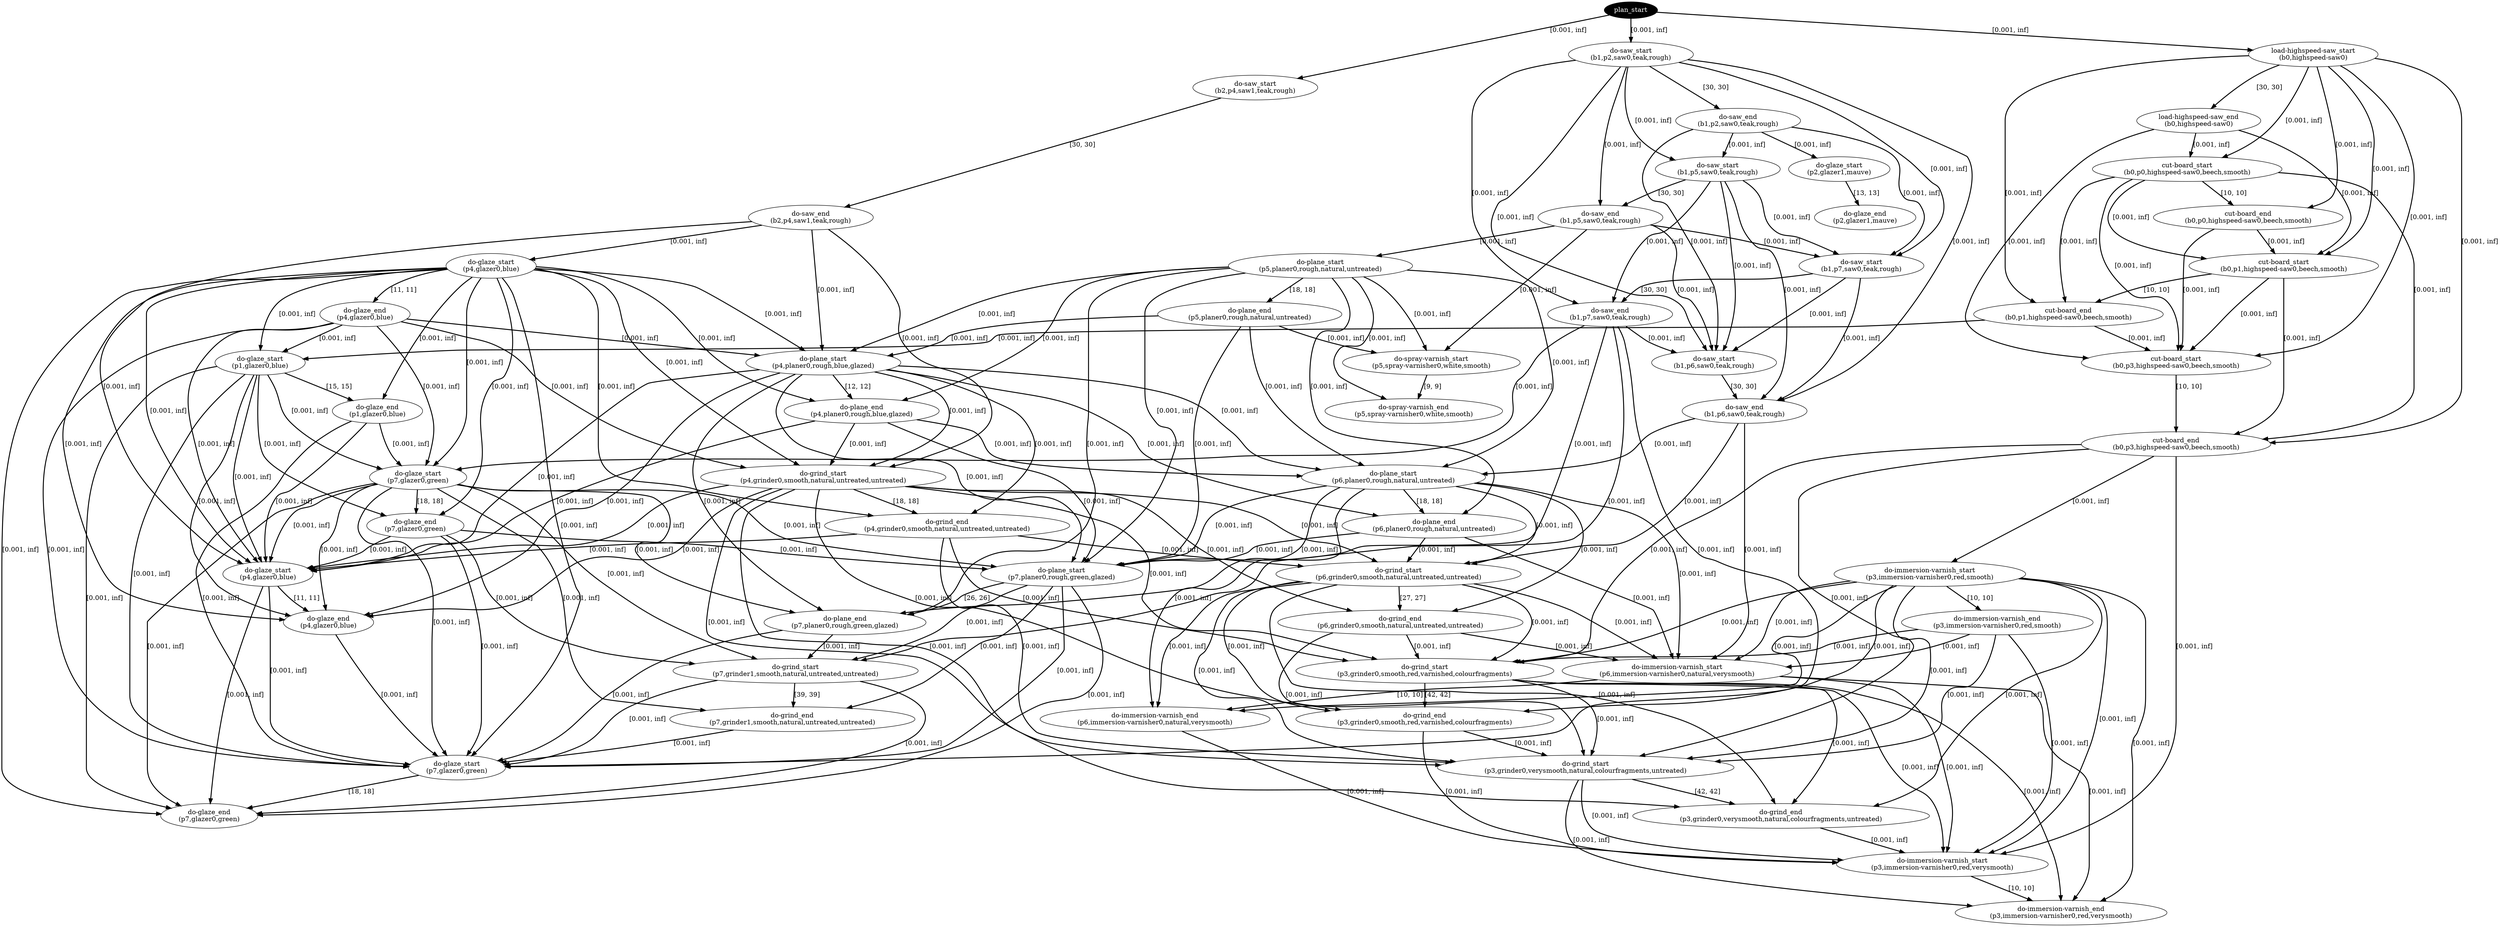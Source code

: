 digraph plan {
0[ label="plan_start",style=filled,fillcolor=black,fontcolor=white];
1[ label="do-saw_start
(b1,p2,saw0,teak,rough)"];
2[ label="do-saw_end
(b1,p2,saw0,teak,rough)"];
3[ label="do-saw_start
(b2,p4,saw1,teak,rough)"];
4[ label="do-saw_end
(b2,p4,saw1,teak,rough)"];
5[ label="load-highspeed-saw_start
(b0,highspeed-saw0)"];
6[ label="load-highspeed-saw_end
(b0,highspeed-saw0)"];
7[ label="cut-board_start
(b0,p0,highspeed-saw0,beech,smooth)"];
8[ label="cut-board_end
(b0,p0,highspeed-saw0,beech,smooth)"];
9[ label="do-glaze_start
(p4,glazer0,blue)"];
10[ label="do-glaze_end
(p4,glazer0,blue)"];
11[ label="do-glaze_start
(p2,glazer1,mauve)"];
12[ label="do-glaze_end
(p2,glazer1,mauve)"];
13[ label="do-saw_start
(b1,p5,saw0,teak,rough)"];
14[ label="do-saw_end
(b1,p5,saw0,teak,rough)"];
15[ label="cut-board_start
(b0,p1,highspeed-saw0,beech,smooth)"];
16[ label="cut-board_end
(b0,p1,highspeed-saw0,beech,smooth)"];
17[ label="do-glaze_start
(p1,glazer0,blue)"];
18[ label="do-glaze_end
(p1,glazer0,blue)"];
19[ label="cut-board_start
(b0,p3,highspeed-saw0,beech,smooth)"];
20[ label="cut-board_end
(b0,p3,highspeed-saw0,beech,smooth)"];
21[ label="do-plane_start
(p5,planer0,rough,natural,untreated)"];
22[ label="do-plane_end
(p5,planer0,rough,natural,untreated)"];
23[ label="do-saw_start
(b1,p7,saw0,teak,rough)"];
24[ label="do-saw_end
(b1,p7,saw0,teak,rough)"];
25[ label="do-immersion-varnish_start
(p3,immersion-varnisher0,red,smooth)"];
26[ label="do-immersion-varnish_end
(p3,immersion-varnisher0,red,smooth)"];
27[ label="do-spray-varnish_start
(p5,spray-varnisher0,white,smooth)"];
28[ label="do-spray-varnish_end
(p5,spray-varnisher0,white,smooth)"];
29[ label="do-plane_start
(p4,planer0,rough,blue,glazed)"];
30[ label="do-plane_end
(p4,planer0,rough,blue,glazed)"];
31[ label="do-glaze_start
(p7,glazer0,green)"];
32[ label="do-glaze_end
(p7,glazer0,green)"];
33[ label="do-saw_start
(b1,p6,saw0,teak,rough)"];
34[ label="do-saw_end
(b1,p6,saw0,teak,rough)"];
35[ label="do-grind_start
(p4,grinder0,smooth,natural,untreated,untreated)"];
36[ label="do-grind_end
(p4,grinder0,smooth,natural,untreated,untreated)"];
37[ label="do-glaze_start
(p4,glazer0,blue)"];
38[ label="do-glaze_end
(p4,glazer0,blue)"];
39[ label="do-plane_start
(p6,planer0,rough,natural,untreated)"];
40[ label="do-plane_end
(p6,planer0,rough,natural,untreated)"];
41[ label="do-grind_start
(p6,grinder0,smooth,natural,untreated,untreated)"];
42[ label="do-grind_end
(p6,grinder0,smooth,natural,untreated,untreated)"];
43[ label="do-plane_start
(p7,planer0,rough,green,glazed)"];
44[ label="do-plane_end
(p7,planer0,rough,green,glazed)"];
45[ label="do-grind_start
(p7,grinder1,smooth,natural,untreated,untreated)"];
46[ label="do-grind_end
(p7,grinder1,smooth,natural,untreated,untreated)"];
47[ label="do-immersion-varnish_start
(p6,immersion-varnisher0,natural,verysmooth)"];
48[ label="do-immersion-varnish_end
(p6,immersion-varnisher0,natural,verysmooth)"];
49[ label="do-grind_start
(p3,grinder0,smooth,red,varnished,colourfragments)"];
50[ label="do-grind_end
(p3,grinder0,smooth,red,varnished,colourfragments)"];
51[ label="do-glaze_start
(p7,glazer0,green)"];
52[ label="do-glaze_end
(p7,glazer0,green)"];
53[ label="do-grind_start
(p3,grinder0,verysmooth,natural,colourfragments,untreated)"];
54[ label="do-grind_end
(p3,grinder0,verysmooth,natural,colourfragments,untreated)"];
55[ label="do-immersion-varnish_start
(p3,immersion-varnisher0,red,verysmooth)"];
56[ label="do-immersion-varnish_end
(p3,immersion-varnisher0,red,verysmooth)"];
"0" -> "1" [ label="[0.001, inf]" , penwidth=2, color="black"]
"0" -> "3" [ label="[0.001, inf]" , penwidth=2, color="black"]
"0" -> "5" [ label="[0.001, inf]" , penwidth=2, color="black"]
"1" -> "2" [ label="[30, 30]" , penwidth=2, color="black"]
"3" -> "4" [ label="[30, 30]" , penwidth=2, color="black"]
"5" -> "6" [ label="[30, 30]" , penwidth=2, color="black"]
"6" -> "7" [ label="[0.001, inf]" , penwidth=2, color="black"]
"5" -> "7" [ label="[0.001, inf]" , penwidth=2, color="black"]
"4" -> "9" [ label="[0.001, inf]" , penwidth=2, color="black"]
"2" -> "11" [ label="[0.001, inf]" , penwidth=2, color="black"]
"2" -> "13" [ label="[0.001, inf]" , penwidth=2, color="black"]
"1" -> "13" [ label="[0.001, inf]" , penwidth=2, color="black"]
"7" -> "8" [ label="[10, 10]" , penwidth=2, color="black"]
"5" -> "8" [ label="[0.001, inf]" , penwidth=2, color="black"]
"8" -> "15" [ label="[0.001, inf]" , penwidth=2, color="black"]
"6" -> "15" [ label="[0.001, inf]" , penwidth=2, color="black"]
"7" -> "15" [ label="[0.001, inf]" , penwidth=2, color="black"]
"5" -> "15" [ label="[0.001, inf]" , penwidth=2, color="black"]
"9" -> "10" [ label="[11, 11]" , penwidth=2, color="black"]
"11" -> "12" [ label="[13, 13]" , penwidth=2, color="black"]
"15" -> "16" [ label="[10, 10]" , penwidth=2, color="black"]
"7" -> "16" [ label="[0.001, inf]" , penwidth=2, color="black"]
"5" -> "16" [ label="[0.001, inf]" , penwidth=2, color="black"]
"10" -> "17" [ label="[0.001, inf]" , penwidth=2, color="black"]
"16" -> "17" [ label="[0.001, inf]" , penwidth=2, color="black"]
"9" -> "17" [ label="[0.001, inf]" , penwidth=2, color="black"]
"16" -> "19" [ label="[0.001, inf]" , penwidth=2, color="black"]
"6" -> "19" [ label="[0.001, inf]" , penwidth=2, color="black"]
"15" -> "19" [ label="[0.001, inf]" , penwidth=2, color="black"]
"8" -> "19" [ label="[0.001, inf]" , penwidth=2, color="black"]
"7" -> "19" [ label="[0.001, inf]" , penwidth=2, color="black"]
"5" -> "19" [ label="[0.001, inf]" , penwidth=2, color="black"]
"13" -> "14" [ label="[30, 30]" , penwidth=2, color="black"]
"1" -> "14" [ label="[0.001, inf]" , penwidth=2, color="black"]
"14" -> "21" [ label="[0.001, inf]" , penwidth=2, color="black"]
"14" -> "23" [ label="[0.001, inf]" , penwidth=2, color="black"]
"13" -> "23" [ label="[0.001, inf]" , penwidth=2, color="black"]
"2" -> "23" [ label="[0.001, inf]" , penwidth=2, color="black"]
"1" -> "23" [ label="[0.001, inf]" , penwidth=2, color="black"]
"19" -> "20" [ label="[10, 10]" , penwidth=2, color="black"]
"15" -> "20" [ label="[0.001, inf]" , penwidth=2, color="black"]
"7" -> "20" [ label="[0.001, inf]" , penwidth=2, color="black"]
"5" -> "20" [ label="[0.001, inf]" , penwidth=2, color="black"]
"20" -> "25" [ label="[0.001, inf]" , penwidth=2, color="black"]
"17" -> "18" [ label="[15, 15]" , penwidth=2, color="black"]
"9" -> "18" [ label="[0.001, inf]" , penwidth=2, color="black"]
"25" -> "26" [ label="[10, 10]" , penwidth=2, color="black"]
"21" -> "22" [ label="[18, 18]" , penwidth=2, color="black"]
"22" -> "27" [ label="[0.001, inf]" , penwidth=2, color="black"]
"21" -> "27" [ label="[0.001, inf]" , penwidth=2, color="black"]
"14" -> "27" [ label="[0.001, inf]" , penwidth=2, color="black"]
"22" -> "29" [ label="[0.001, inf]" , penwidth=2, color="black"]
"10" -> "29" [ label="[0.001, inf]" , penwidth=2, color="black"]
"4" -> "29" [ label="[0.001, inf]" , penwidth=2, color="black"]
"21" -> "29" [ label="[0.001, inf]" , penwidth=2, color="black"]
"9" -> "29" [ label="[0.001, inf]" , penwidth=2, color="black"]
"27" -> "28" [ label="[9, 9]" , penwidth=2, color="black"]
"21" -> "28" [ label="[0.001, inf]" , penwidth=2, color="black"]
"23" -> "24" [ label="[30, 30]" , penwidth=2, color="black"]
"13" -> "24" [ label="[0.001, inf]" , penwidth=2, color="black"]
"1" -> "24" [ label="[0.001, inf]" , penwidth=2, color="black"]
"29" -> "30" [ label="[12, 12]" , penwidth=2, color="black"]
"21" -> "30" [ label="[0.001, inf]" , penwidth=2, color="black"]
"9" -> "30" [ label="[0.001, inf]" , penwidth=2, color="black"]
"18" -> "31" [ label="[0.001, inf]" , penwidth=2, color="black"]
"24" -> "31" [ label="[0.001, inf]" , penwidth=2, color="black"]
"17" -> "31" [ label="[0.001, inf]" , penwidth=2, color="black"]
"10" -> "31" [ label="[0.001, inf]" , penwidth=2, color="black"]
"9" -> "31" [ label="[0.001, inf]" , penwidth=2, color="black"]
"24" -> "33" [ label="[0.001, inf]" , penwidth=2, color="black"]
"23" -> "33" [ label="[0.001, inf]" , penwidth=2, color="black"]
"14" -> "33" [ label="[0.001, inf]" , penwidth=2, color="black"]
"13" -> "33" [ label="[0.001, inf]" , penwidth=2, color="black"]
"2" -> "33" [ label="[0.001, inf]" , penwidth=2, color="black"]
"1" -> "33" [ label="[0.001, inf]" , penwidth=2, color="black"]
"30" -> "35" [ label="[0.001, inf]" , penwidth=2, color="black"]
"29" -> "35" [ label="[0.001, inf]" , penwidth=2, color="black"]
"10" -> "35" [ label="[0.001, inf]" , penwidth=2, color="black"]
"9" -> "35" [ label="[0.001, inf]" , penwidth=2, color="black"]
"4" -> "35" [ label="[0.001, inf]" , penwidth=2, color="black"]
"31" -> "32" [ label="[18, 18]" , penwidth=2, color="black"]
"17" -> "32" [ label="[0.001, inf]" , penwidth=2, color="black"]
"9" -> "32" [ label="[0.001, inf]" , penwidth=2, color="black"]
"35" -> "36" [ label="[18, 18]" , penwidth=2, color="black"]
"29" -> "36" [ label="[0.001, inf]" , penwidth=2, color="black"]
"9" -> "36" [ label="[0.001, inf]" , penwidth=2, color="black"]
"32" -> "37" [ label="[0.001, inf]" , penwidth=2, color="black"]
"36" -> "37" [ label="[0.001, inf]" , penwidth=2, color="black"]
"35" -> "37" [ label="[0.001, inf]" , penwidth=2, color="black"]
"31" -> "37" [ label="[0.001, inf]" , penwidth=2, color="black"]
"30" -> "37" [ label="[0.001, inf]" , penwidth=2, color="black"]
"29" -> "37" [ label="[0.001, inf]" , penwidth=2, color="black"]
"18" -> "37" [ label="[0.001, inf]" , penwidth=2, color="black"]
"17" -> "37" [ label="[0.001, inf]" , penwidth=2, color="black"]
"10" -> "37" [ label="[0.001, inf]" , penwidth=2, color="black"]
"9" -> "37" [ label="[0.001, inf]" , penwidth=2, color="black"]
"4" -> "37" [ label="[0.001, inf]" , penwidth=2, color="black"]
"37" -> "38" [ label="[11, 11]" , penwidth=2, color="black"]
"35" -> "38" [ label="[0.001, inf]" , penwidth=2, color="black"]
"31" -> "38" [ label="[0.001, inf]" , penwidth=2, color="black"]
"29" -> "38" [ label="[0.001, inf]" , penwidth=2, color="black"]
"17" -> "38" [ label="[0.001, inf]" , penwidth=2, color="black"]
"9" -> "38" [ label="[0.001, inf]" , penwidth=2, color="black"]
"33" -> "34" [ label="[30, 30]" , penwidth=2, color="black"]
"23" -> "34" [ label="[0.001, inf]" , penwidth=2, color="black"]
"13" -> "34" [ label="[0.001, inf]" , penwidth=2, color="black"]
"1" -> "34" [ label="[0.001, inf]" , penwidth=2, color="black"]
"30" -> "39" [ label="[0.001, inf]" , penwidth=2, color="black"]
"34" -> "39" [ label="[0.001, inf]" , penwidth=2, color="black"]
"29" -> "39" [ label="[0.001, inf]" , penwidth=2, color="black"]
"22" -> "39" [ label="[0.001, inf]" , penwidth=2, color="black"]
"21" -> "39" [ label="[0.001, inf]" , penwidth=2, color="black"]
"39" -> "40" [ label="[18, 18]" , penwidth=2, color="black"]
"29" -> "40" [ label="[0.001, inf]" , penwidth=2, color="black"]
"21" -> "40" [ label="[0.001, inf]" , penwidth=2, color="black"]
"36" -> "41" [ label="[0.001, inf]" , penwidth=2, color="black"]
"40" -> "41" [ label="[0.001, inf]" , penwidth=2, color="black"]
"39" -> "41" [ label="[0.001, inf]" , penwidth=2, color="black"]
"34" -> "41" [ label="[0.001, inf]" , penwidth=2, color="black"]
"35" -> "41" [ label="[0.001, inf]" , penwidth=2, color="black"]
"40" -> "43" [ label="[0.001, inf]" , penwidth=2, color="black"]
"32" -> "43" [ label="[0.001, inf]" , penwidth=2, color="black"]
"24" -> "43" [ label="[0.001, inf]" , penwidth=2, color="black"]
"39" -> "43" [ label="[0.001, inf]" , penwidth=2, color="black"]
"31" -> "43" [ label="[0.001, inf]" , penwidth=2, color="black"]
"30" -> "43" [ label="[0.001, inf]" , penwidth=2, color="black"]
"29" -> "43" [ label="[0.001, inf]" , penwidth=2, color="black"]
"22" -> "43" [ label="[0.001, inf]" , penwidth=2, color="black"]
"21" -> "43" [ label="[0.001, inf]" , penwidth=2, color="black"]
"43" -> "44" [ label="[26, 26]" , penwidth=2, color="black"]
"39" -> "44" [ label="[0.001, inf]" , penwidth=2, color="black"]
"31" -> "44" [ label="[0.001, inf]" , penwidth=2, color="black"]
"29" -> "44" [ label="[0.001, inf]" , penwidth=2, color="black"]
"21" -> "44" [ label="[0.001, inf]" , penwidth=2, color="black"]
"44" -> "45" [ label="[0.001, inf]" , penwidth=2, color="black"]
"43" -> "45" [ label="[0.001, inf]" , penwidth=2, color="black"]
"32" -> "45" [ label="[0.001, inf]" , penwidth=2, color="black"]
"31" -> "45" [ label="[0.001, inf]" , penwidth=2, color="black"]
"24" -> "45" [ label="[0.001, inf]" , penwidth=2, color="black"]
"41" -> "42" [ label="[27, 27]" , penwidth=2, color="black"]
"39" -> "42" [ label="[0.001, inf]" , penwidth=2, color="black"]
"35" -> "42" [ label="[0.001, inf]" , penwidth=2, color="black"]
"26" -> "47" [ label="[0.001, inf]" , penwidth=2, color="black"]
"42" -> "47" [ label="[0.001, inf]" , penwidth=2, color="black"]
"41" -> "47" [ label="[0.001, inf]" , penwidth=2, color="black"]
"40" -> "47" [ label="[0.001, inf]" , penwidth=2, color="black"]
"39" -> "47" [ label="[0.001, inf]" , penwidth=2, color="black"]
"34" -> "47" [ label="[0.001, inf]" , penwidth=2, color="black"]
"25" -> "47" [ label="[0.001, inf]" , penwidth=2, color="black"]
"42" -> "49" [ label="[0.001, inf]" , penwidth=2, color="black"]
"26" -> "49" [ label="[0.001, inf]" , penwidth=2, color="black"]
"20" -> "49" [ label="[0.001, inf]" , penwidth=2, color="black"]
"41" -> "49" [ label="[0.001, inf]" , penwidth=2, color="black"]
"36" -> "49" [ label="[0.001, inf]" , penwidth=2, color="black"]
"35" -> "49" [ label="[0.001, inf]" , penwidth=2, color="black"]
"25" -> "49" [ label="[0.001, inf]" , penwidth=2, color="black"]
"47" -> "48" [ label="[10, 10]" , penwidth=2, color="black"]
"41" -> "48" [ label="[0.001, inf]" , penwidth=2, color="black"]
"39" -> "48" [ label="[0.001, inf]" , penwidth=2, color="black"]
"25" -> "48" [ label="[0.001, inf]" , penwidth=2, color="black"]
"45" -> "46" [ label="[39, 39]" , penwidth=2, color="black"]
"43" -> "46" [ label="[0.001, inf]" , penwidth=2, color="black"]
"31" -> "46" [ label="[0.001, inf]" , penwidth=2, color="black"]
"38" -> "51" [ label="[0.001, inf]" , penwidth=2, color="black"]
"46" -> "51" [ label="[0.001, inf]" , penwidth=2, color="black"]
"45" -> "51" [ label="[0.001, inf]" , penwidth=2, color="black"]
"44" -> "51" [ label="[0.001, inf]" , penwidth=2, color="black"]
"43" -> "51" [ label="[0.001, inf]" , penwidth=2, color="black"]
"37" -> "51" [ label="[0.001, inf]" , penwidth=2, color="black"]
"32" -> "51" [ label="[0.001, inf]" , penwidth=2, color="black"]
"31" -> "51" [ label="[0.001, inf]" , penwidth=2, color="black"]
"24" -> "51" [ label="[0.001, inf]" , penwidth=2, color="black"]
"18" -> "51" [ label="[0.001, inf]" , penwidth=2, color="black"]
"17" -> "51" [ label="[0.001, inf]" , penwidth=2, color="black"]
"10" -> "51" [ label="[0.001, inf]" , penwidth=2, color="black"]
"9" -> "51" [ label="[0.001, inf]" , penwidth=2, color="black"]
"49" -> "50" [ label="[42, 42]" , penwidth=2, color="black"]
"41" -> "50" [ label="[0.001, inf]" , penwidth=2, color="black"]
"35" -> "50" [ label="[0.001, inf]" , penwidth=2, color="black"]
"25" -> "50" [ label="[0.001, inf]" , penwidth=2, color="black"]
"50" -> "53" [ label="[0.001, inf]" , penwidth=2, color="black"]
"49" -> "53" [ label="[0.001, inf]" , penwidth=2, color="black"]
"42" -> "53" [ label="[0.001, inf]" , penwidth=2, color="black"]
"41" -> "53" [ label="[0.001, inf]" , penwidth=2, color="black"]
"36" -> "53" [ label="[0.001, inf]" , penwidth=2, color="black"]
"35" -> "53" [ label="[0.001, inf]" , penwidth=2, color="black"]
"26" -> "53" [ label="[0.001, inf]" , penwidth=2, color="black"]
"25" -> "53" [ label="[0.001, inf]" , penwidth=2, color="black"]
"20" -> "53" [ label="[0.001, inf]" , penwidth=2, color="black"]
"51" -> "52" [ label="[18, 18]" , penwidth=2, color="black"]
"45" -> "52" [ label="[0.001, inf]" , penwidth=2, color="black"]
"43" -> "52" [ label="[0.001, inf]" , penwidth=2, color="black"]
"37" -> "52" [ label="[0.001, inf]" , penwidth=2, color="black"]
"31" -> "52" [ label="[0.001, inf]" , penwidth=2, color="black"]
"17" -> "52" [ label="[0.001, inf]" , penwidth=2, color="black"]
"9" -> "52" [ label="[0.001, inf]" , penwidth=2, color="black"]
"53" -> "54" [ label="[42, 42]" , penwidth=2, color="black"]
"49" -> "54" [ label="[0.001, inf]" , penwidth=2, color="black"]
"41" -> "54" [ label="[0.001, inf]" , penwidth=2, color="black"]
"35" -> "54" [ label="[0.001, inf]" , penwidth=2, color="black"]
"25" -> "54" [ label="[0.001, inf]" , penwidth=2, color="black"]
"48" -> "55" [ label="[0.001, inf]" , penwidth=2, color="black"]
"54" -> "55" [ label="[0.001, inf]" , penwidth=2, color="black"]
"53" -> "55" [ label="[0.001, inf]" , penwidth=2, color="black"]
"50" -> "55" [ label="[0.001, inf]" , penwidth=2, color="black"]
"49" -> "55" [ label="[0.001, inf]" , penwidth=2, color="black"]
"47" -> "55" [ label="[0.001, inf]" , penwidth=2, color="black"]
"26" -> "55" [ label="[0.001, inf]" , penwidth=2, color="black"]
"25" -> "55" [ label="[0.001, inf]" , penwidth=2, color="black"]
"20" -> "55" [ label="[0.001, inf]" , penwidth=2, color="black"]
"55" -> "56" [ label="[10, 10]" , penwidth=2, color="black"]
"53" -> "56" [ label="[0.001, inf]" , penwidth=2, color="black"]
"49" -> "56" [ label="[0.001, inf]" , penwidth=2, color="black"]
"47" -> "56" [ label="[0.001, inf]" , penwidth=2, color="black"]
"25" -> "56" [ label="[0.001, inf]" , penwidth=2, color="black"]
}
